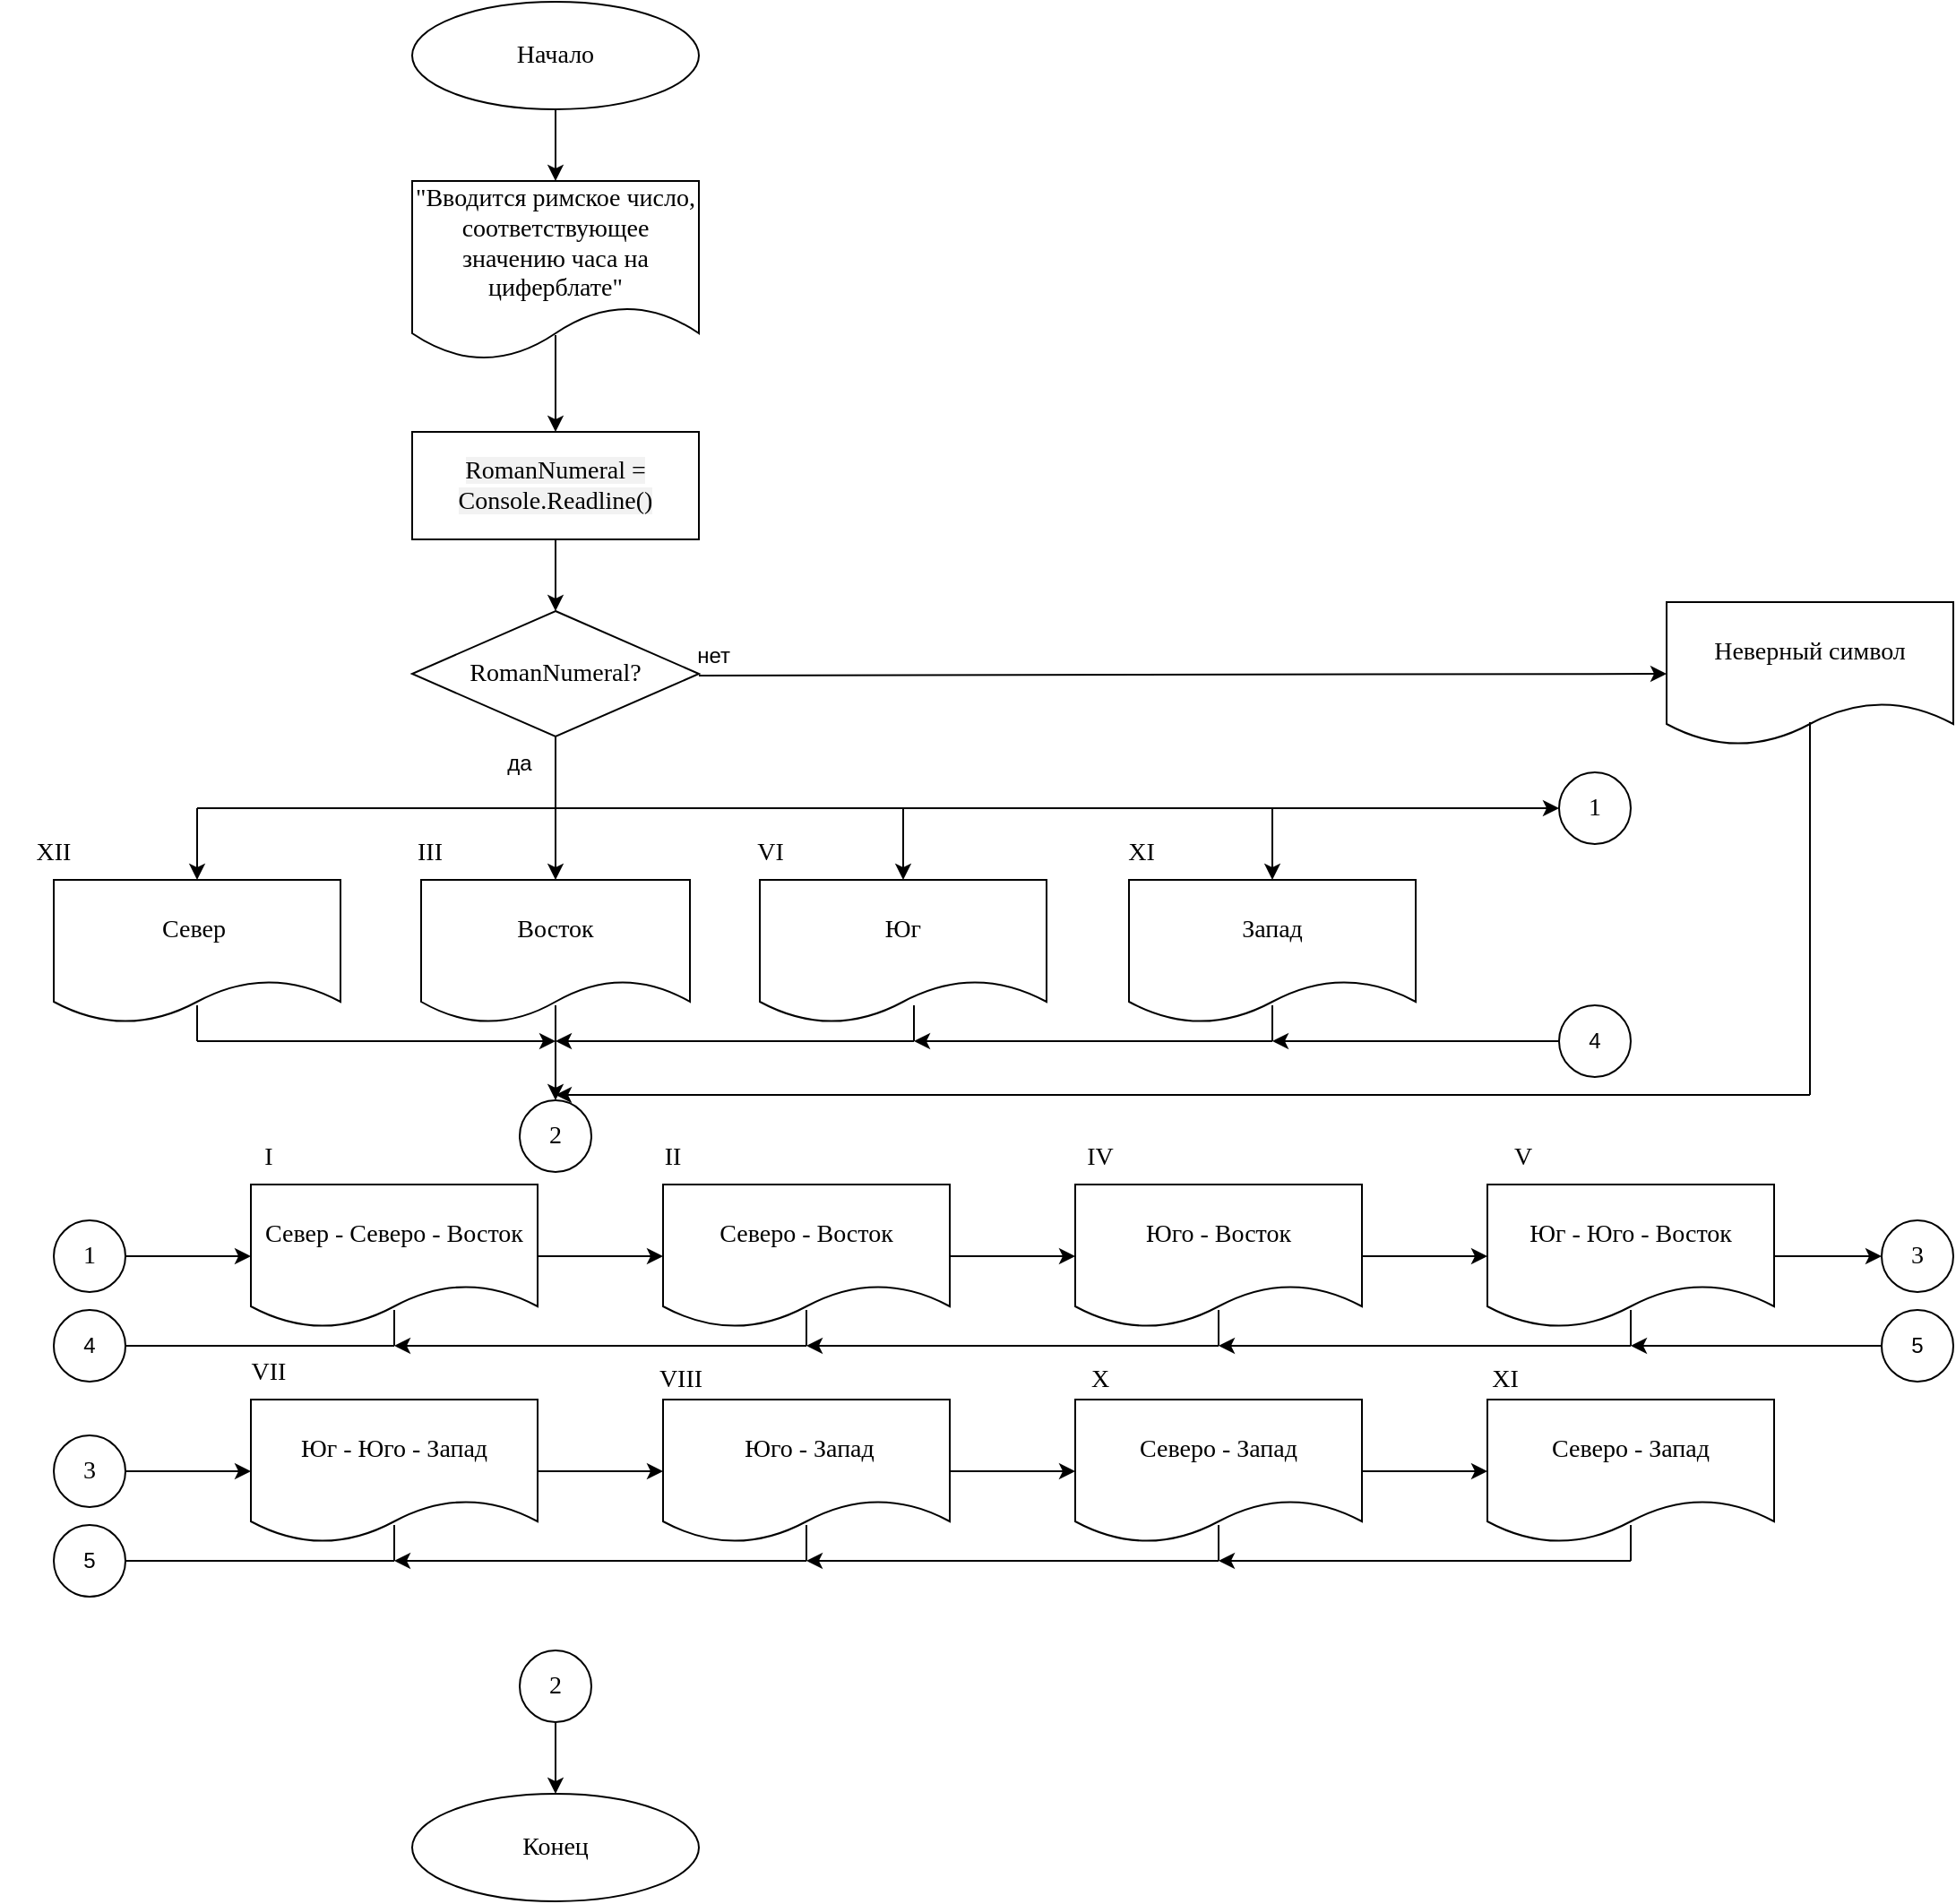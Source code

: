 <mxfile version="26.0.5">
  <diagram name="Страница — 1" id="jNJPfbgmDTmKU45l6zFW">
    <mxGraphModel dx="2241" dy="769" grid="1" gridSize="10" guides="1" tooltips="1" connect="1" arrows="1" fold="1" page="1" pageScale="1" pageWidth="827" pageHeight="1169" math="0" shadow="0">
      <root>
        <mxCell id="0" />
        <mxCell id="1" parent="0" />
        <mxCell id="2x892HhlaghSRIfymsy8-1" value="Начало" style="ellipse;whiteSpace=wrap;html=1;fontFamily=Times New Roman;fontSize=14;" parent="1" vertex="1">
          <mxGeometry x="160" y="40" width="160" height="60" as="geometry" />
        </mxCell>
        <mxCell id="2x892HhlaghSRIfymsy8-2" value="&lt;p class=&quot;MsoNormal&quot;&gt;&lt;span&gt;&quot;&lt;font&gt;Вводится римское число, соответствующее значению часа на циферблате&quot;&lt;/font&gt;&lt;/span&gt;&lt;/p&gt;" style="shape=document;whiteSpace=wrap;html=1;boundedLbl=1;fontFamily=Times New Roman;fontSize=14;" parent="1" vertex="1">
          <mxGeometry x="160" y="140" width="160" height="100" as="geometry" />
        </mxCell>
        <mxCell id="2x892HhlaghSRIfymsy8-3" value="&lt;span style=&quot;text-align: start; white-space-collapse: preserve; background-color: rgba(0, 0, 0, 0.05);&quot;&gt;&lt;font&gt;RomanNumeral =&lt;/font&gt;&lt;/span&gt;&lt;div&gt;&lt;span style=&quot;text-align: start; white-space-collapse: preserve; background-color: rgba(0, 0, 0, 0.05);&quot;&gt;&lt;font&gt;Console.Readline()&lt;/font&gt;&lt;/span&gt;&lt;/div&gt;" style="rounded=0;whiteSpace=wrap;html=1;fontFamily=Times New Roman;fontSize=14;" parent="1" vertex="1">
          <mxGeometry x="160" y="280" width="160" height="60" as="geometry" />
        </mxCell>
        <mxCell id="2x892HhlaghSRIfymsy8-4" value="RomanNumeral?" style="rhombus;whiteSpace=wrap;html=1;fontFamily=Times New Roman;fontSize=14;" parent="1" vertex="1">
          <mxGeometry x="160" y="380" width="160" height="70" as="geometry" />
        </mxCell>
        <mxCell id="2x892HhlaghSRIfymsy8-5" value="Восток" style="shape=document;whiteSpace=wrap;html=1;boundedLbl=1;fontFamily=Times New Roman;fontSize=14;" parent="1" vertex="1">
          <mxGeometry x="165" y="530" width="150" height="80" as="geometry" />
        </mxCell>
        <mxCell id="2x892HhlaghSRIfymsy8-6" value="Север&amp;nbsp;" style="shape=document;whiteSpace=wrap;html=1;boundedLbl=1;fontFamily=Times New Roman;fontSize=14;" parent="1" vertex="1">
          <mxGeometry x="-40" y="530" width="160" height="80" as="geometry" />
        </mxCell>
        <mxCell id="2x892HhlaghSRIfymsy8-7" value="Юг" style="shape=document;whiteSpace=wrap;html=1;boundedLbl=1;fontFamily=Times New Roman;fontSize=14;" parent="1" vertex="1">
          <mxGeometry x="354" y="530" width="160" height="80" as="geometry" />
        </mxCell>
        <mxCell id="2x892HhlaghSRIfymsy8-8" value="Запад" style="shape=document;whiteSpace=wrap;html=1;boundedLbl=1;fontFamily=Times New Roman;fontSize=14;" parent="1" vertex="1">
          <mxGeometry x="560" y="530" width="160" height="80" as="geometry" />
        </mxCell>
        <mxCell id="2x892HhlaghSRIfymsy8-9" value="" style="endArrow=none;html=1;rounded=0;fontFamily=Times New Roman;fontSize=14;" parent="1" edge="1">
          <mxGeometry width="50" height="50" relative="1" as="geometry">
            <mxPoint x="240" y="490" as="sourcePoint" />
            <mxPoint x="240" y="450" as="targetPoint" />
          </mxGeometry>
        </mxCell>
        <mxCell id="2x892HhlaghSRIfymsy8-11" value="" style="endArrow=none;html=1;rounded=0;fontFamily=Times New Roman;fontSize=14;" parent="1" edge="1">
          <mxGeometry width="50" height="50" relative="1" as="geometry">
            <mxPoint x="40" y="490" as="sourcePoint" />
            <mxPoint x="640" y="490" as="targetPoint" />
          </mxGeometry>
        </mxCell>
        <mxCell id="2x892HhlaghSRIfymsy8-16" value="" style="endArrow=classic;html=1;rounded=0;fontFamily=Times New Roman;fontSize=14;" parent="1" target="2x892HhlaghSRIfymsy8-2" edge="1">
          <mxGeometry width="50" height="50" relative="1" as="geometry">
            <mxPoint x="240" y="100" as="sourcePoint" />
            <mxPoint x="290" y="50" as="targetPoint" />
          </mxGeometry>
        </mxCell>
        <mxCell id="2x892HhlaghSRIfymsy8-18" value="" style="endArrow=classic;html=1;rounded=0;fontFamily=Times New Roman;fontSize=14;" parent="1" target="2x892HhlaghSRIfymsy8-3" edge="1">
          <mxGeometry width="50" height="50" relative="1" as="geometry">
            <mxPoint x="240" y="226" as="sourcePoint" />
            <mxPoint x="290" y="176" as="targetPoint" />
          </mxGeometry>
        </mxCell>
        <mxCell id="2x892HhlaghSRIfymsy8-19" value="" style="endArrow=classic;html=1;rounded=0;fontFamily=Times New Roman;fontSize=14;" parent="1" target="2x892HhlaghSRIfymsy8-4" edge="1">
          <mxGeometry width="50" height="50" relative="1" as="geometry">
            <mxPoint x="240" y="340" as="sourcePoint" />
            <mxPoint x="290" y="290" as="targetPoint" />
          </mxGeometry>
        </mxCell>
        <mxCell id="2x892HhlaghSRIfymsy8-21" value="" style="endArrow=classic;html=1;rounded=0;fontFamily=Times New Roman;fontSize=14;" parent="1" target="2x892HhlaghSRIfymsy8-5" edge="1">
          <mxGeometry width="50" height="50" relative="1" as="geometry">
            <mxPoint x="240" y="490" as="sourcePoint" />
            <mxPoint x="290" y="440" as="targetPoint" />
          </mxGeometry>
        </mxCell>
        <mxCell id="2x892HhlaghSRIfymsy8-23" value="" style="endArrow=classic;html=1;rounded=0;entryX=0.5;entryY=0;entryDx=0;entryDy=0;fontFamily=Times New Roman;fontSize=14;" parent="1" target="2x892HhlaghSRIfymsy8-7" edge="1">
          <mxGeometry width="50" height="50" relative="1" as="geometry">
            <mxPoint x="434" y="490" as="sourcePoint" />
            <mxPoint x="439" y="530" as="targetPoint" />
          </mxGeometry>
        </mxCell>
        <mxCell id="2x892HhlaghSRIfymsy8-27" value="" style="endArrow=classic;html=1;rounded=0;fontFamily=Times New Roman;fontSize=14;" parent="1" target="2x892HhlaghSRIfymsy8-6" edge="1">
          <mxGeometry width="50" height="50" relative="1" as="geometry">
            <mxPoint x="40" y="490" as="sourcePoint" />
            <mxPoint x="90" y="440" as="targetPoint" />
          </mxGeometry>
        </mxCell>
        <mxCell id="2x892HhlaghSRIfymsy8-28" value="" style="endArrow=classic;html=1;rounded=0;fontFamily=Times New Roman;fontSize=14;" parent="1" target="2x892HhlaghSRIfymsy8-8" edge="1">
          <mxGeometry width="50" height="50" relative="1" as="geometry">
            <mxPoint x="640" y="490" as="sourcePoint" />
            <mxPoint x="690" y="440" as="targetPoint" />
          </mxGeometry>
        </mxCell>
        <mxCell id="2x892HhlaghSRIfymsy8-29" value="XII" style="text;html=1;align=center;verticalAlign=middle;whiteSpace=wrap;rounded=0;fontFamily=Times New Roman;fontSize=14;" parent="1" vertex="1">
          <mxGeometry x="-70" y="500" width="60" height="30" as="geometry" />
        </mxCell>
        <mxCell id="2x892HhlaghSRIfymsy8-30" value="III" style="text;html=1;align=center;verticalAlign=middle;whiteSpace=wrap;rounded=0;fontFamily=Times New Roman;fontSize=14;" parent="1" vertex="1">
          <mxGeometry x="140" y="500" width="60" height="30" as="geometry" />
        </mxCell>
        <mxCell id="2x892HhlaghSRIfymsy8-31" value="VI" style="text;html=1;align=center;verticalAlign=middle;whiteSpace=wrap;rounded=0;fontFamily=Times New Roman;fontSize=14;" parent="1" vertex="1">
          <mxGeometry x="330" y="500" width="60" height="30" as="geometry" />
        </mxCell>
        <mxCell id="2x892HhlaghSRIfymsy8-32" value="XI" style="text;html=1;align=center;verticalAlign=middle;whiteSpace=wrap;rounded=0;fontFamily=Times New Roman;fontSize=14;" parent="1" vertex="1">
          <mxGeometry x="537" y="500" width="60" height="30" as="geometry" />
        </mxCell>
        <mxCell id="69vqVkT_wPmjHlMa8236-1" value="" style="endArrow=classic;html=1;rounded=0;fontFamily=Times New Roman;fontSize=14;" parent="1" edge="1">
          <mxGeometry width="50" height="50" relative="1" as="geometry">
            <mxPoint x="640" y="490" as="sourcePoint" />
            <mxPoint x="800" y="490" as="targetPoint" />
          </mxGeometry>
        </mxCell>
        <mxCell id="69vqVkT_wPmjHlMa8236-2" value="1" style="ellipse;whiteSpace=wrap;html=1;aspect=fixed;fontFamily=Times New Roman;fontSize=14;" parent="1" vertex="1">
          <mxGeometry x="800" y="470" width="40" height="40" as="geometry" />
        </mxCell>
        <mxCell id="69vqVkT_wPmjHlMa8236-3" value="1" style="ellipse;whiteSpace=wrap;html=1;aspect=fixed;fontFamily=Times New Roman;fontSize=14;" parent="1" vertex="1">
          <mxGeometry x="-40" y="720" width="40" height="40" as="geometry" />
        </mxCell>
        <mxCell id="69vqVkT_wPmjHlMa8236-4" value="Север - Северо - Восток" style="shape=document;whiteSpace=wrap;html=1;boundedLbl=1;fontFamily=Times New Roman;fontSize=14;" parent="1" vertex="1">
          <mxGeometry x="70" y="700" width="160" height="80" as="geometry" />
        </mxCell>
        <mxCell id="69vqVkT_wPmjHlMa8236-5" value="" style="endArrow=classic;html=1;rounded=0;entryX=0;entryY=0.5;entryDx=0;entryDy=0;fontFamily=Times New Roman;fontSize=14;" parent="1" target="69vqVkT_wPmjHlMa8236-4" edge="1">
          <mxGeometry width="50" height="50" relative="1" as="geometry">
            <mxPoint y="740" as="sourcePoint" />
            <mxPoint x="50" y="690" as="targetPoint" />
          </mxGeometry>
        </mxCell>
        <mxCell id="69vqVkT_wPmjHlMa8236-20" value="" style="edgeStyle=orthogonalEdgeStyle;rounded=0;orthogonalLoop=1;jettySize=auto;html=1;fontFamily=Times New Roman;fontSize=14;" parent="1" source="69vqVkT_wPmjHlMa8236-6" target="69vqVkT_wPmjHlMa8236-19" edge="1">
          <mxGeometry relative="1" as="geometry" />
        </mxCell>
        <mxCell id="69vqVkT_wPmjHlMa8236-6" value="Северо - Восток" style="shape=document;whiteSpace=wrap;html=1;boundedLbl=1;fontFamily=Times New Roman;fontSize=14;" parent="1" vertex="1">
          <mxGeometry x="300" y="700" width="160" height="80" as="geometry" />
        </mxCell>
        <mxCell id="69vqVkT_wPmjHlMa8236-7" value="" style="endArrow=classic;html=1;rounded=0;entryX=0;entryY=0.5;entryDx=0;entryDy=0;fontFamily=Times New Roman;fontSize=14;" parent="1" target="69vqVkT_wPmjHlMa8236-6" edge="1">
          <mxGeometry width="50" height="50" relative="1" as="geometry">
            <mxPoint x="230" y="740" as="sourcePoint" />
            <mxPoint x="280" y="690" as="targetPoint" />
          </mxGeometry>
        </mxCell>
        <mxCell id="69vqVkT_wPmjHlMa8236-8" value="" style="endArrow=classic;html=1;rounded=0;fontFamily=Times New Roman;fontSize=14;entryX=0.5;entryY=0;entryDx=0;entryDy=0;" parent="1" edge="1" target="69vqVkT_wPmjHlMa8236-9">
          <mxGeometry width="50" height="50" relative="1" as="geometry">
            <mxPoint x="240" y="600" as="sourcePoint" />
            <mxPoint x="240" y="640" as="targetPoint" />
          </mxGeometry>
        </mxCell>
        <mxCell id="69vqVkT_wPmjHlMa8236-9" value="2" style="ellipse;whiteSpace=wrap;html=1;aspect=fixed;fontFamily=Times New Roman;fontSize=14;" parent="1" vertex="1">
          <mxGeometry x="220" y="653" width="40" height="40" as="geometry" />
        </mxCell>
        <mxCell id="69vqVkT_wPmjHlMa8236-11" value="" style="endArrow=none;html=1;rounded=0;fontFamily=Times New Roman;fontSize=14;" parent="1" edge="1">
          <mxGeometry width="50" height="50" relative="1" as="geometry">
            <mxPoint x="40" y="620" as="sourcePoint" />
            <mxPoint x="40" y="600" as="targetPoint" />
          </mxGeometry>
        </mxCell>
        <mxCell id="69vqVkT_wPmjHlMa8236-12" value="" style="endArrow=none;html=1;rounded=0;fontFamily=Times New Roman;fontSize=14;" parent="1" edge="1">
          <mxGeometry width="50" height="50" relative="1" as="geometry">
            <mxPoint x="440" y="620" as="sourcePoint" />
            <mxPoint x="440" y="600" as="targetPoint" />
          </mxGeometry>
        </mxCell>
        <mxCell id="69vqVkT_wPmjHlMa8236-13" value="" style="endArrow=none;html=1;rounded=0;fontFamily=Times New Roman;fontSize=14;" parent="1" edge="1">
          <mxGeometry width="50" height="50" relative="1" as="geometry">
            <mxPoint x="640" y="620" as="sourcePoint" />
            <mxPoint x="640" y="600" as="targetPoint" />
          </mxGeometry>
        </mxCell>
        <mxCell id="69vqVkT_wPmjHlMa8236-15" value="" style="endArrow=classic;html=1;rounded=0;fontFamily=Times New Roman;fontSize=14;" parent="1" edge="1">
          <mxGeometry width="50" height="50" relative="1" as="geometry">
            <mxPoint x="40" y="620" as="sourcePoint" />
            <mxPoint x="240" y="620" as="targetPoint" />
          </mxGeometry>
        </mxCell>
        <mxCell id="69vqVkT_wPmjHlMa8236-17" value="" style="endArrow=classic;html=1;rounded=0;fontFamily=Times New Roman;fontSize=14;" parent="1" edge="1">
          <mxGeometry width="50" height="50" relative="1" as="geometry">
            <mxPoint x="640" y="620" as="sourcePoint" />
            <mxPoint x="440" y="620" as="targetPoint" />
          </mxGeometry>
        </mxCell>
        <mxCell id="69vqVkT_wPmjHlMa8236-18" value="" style="endArrow=classic;html=1;rounded=0;fontFamily=Times New Roman;fontSize=14;" parent="1" edge="1">
          <mxGeometry width="50" height="50" relative="1" as="geometry">
            <mxPoint x="440" y="620" as="sourcePoint" />
            <mxPoint x="240" y="620" as="targetPoint" />
          </mxGeometry>
        </mxCell>
        <mxCell id="69vqVkT_wPmjHlMa8236-22" value="" style="edgeStyle=orthogonalEdgeStyle;rounded=0;orthogonalLoop=1;jettySize=auto;html=1;fontFamily=Times New Roman;fontSize=14;" parent="1" source="69vqVkT_wPmjHlMa8236-19" target="69vqVkT_wPmjHlMa8236-21" edge="1">
          <mxGeometry relative="1" as="geometry" />
        </mxCell>
        <mxCell id="69vqVkT_wPmjHlMa8236-19" value="Юго - Восток" style="shape=document;whiteSpace=wrap;html=1;boundedLbl=1;fontFamily=Times New Roman;fontSize=14;" parent="1" vertex="1">
          <mxGeometry x="530" y="700" width="160" height="80" as="geometry" />
        </mxCell>
        <mxCell id="69vqVkT_wPmjHlMa8236-24" value="" style="edgeStyle=orthogonalEdgeStyle;rounded=0;orthogonalLoop=1;jettySize=auto;html=1;fontFamily=Times New Roman;fontSize=14;" parent="1" source="69vqVkT_wPmjHlMa8236-21" target="69vqVkT_wPmjHlMa8236-23" edge="1">
          <mxGeometry relative="1" as="geometry" />
        </mxCell>
        <mxCell id="69vqVkT_wPmjHlMa8236-21" value="Юг - Юго - Восток" style="shape=document;whiteSpace=wrap;html=1;boundedLbl=1;fontFamily=Times New Roman;fontSize=14;" parent="1" vertex="1">
          <mxGeometry x="760" y="700" width="160" height="80" as="geometry" />
        </mxCell>
        <mxCell id="69vqVkT_wPmjHlMa8236-23" value="3" style="ellipse;whiteSpace=wrap;html=1;aspect=fixed;fontFamily=Times New Roman;fontSize=14;" parent="1" vertex="1">
          <mxGeometry x="980" y="720" width="40" height="40" as="geometry" />
        </mxCell>
        <mxCell id="69vqVkT_wPmjHlMa8236-27" value="" style="edgeStyle=orthogonalEdgeStyle;rounded=0;orthogonalLoop=1;jettySize=auto;html=1;fontFamily=Times New Roman;fontSize=14;" parent="1" source="69vqVkT_wPmjHlMa8236-25" target="69vqVkT_wPmjHlMa8236-26" edge="1">
          <mxGeometry relative="1" as="geometry" />
        </mxCell>
        <mxCell id="69vqVkT_wPmjHlMa8236-25" value="3" style="ellipse;whiteSpace=wrap;html=1;aspect=fixed;fontFamily=Times New Roman;fontSize=14;" parent="1" vertex="1">
          <mxGeometry x="-40" y="840" width="40" height="40" as="geometry" />
        </mxCell>
        <mxCell id="69vqVkT_wPmjHlMa8236-29" value="" style="edgeStyle=orthogonalEdgeStyle;rounded=0;orthogonalLoop=1;jettySize=auto;html=1;fontFamily=Times New Roman;fontSize=14;" parent="1" source="69vqVkT_wPmjHlMa8236-26" target="69vqVkT_wPmjHlMa8236-28" edge="1">
          <mxGeometry relative="1" as="geometry" />
        </mxCell>
        <mxCell id="69vqVkT_wPmjHlMa8236-26" value="Юг - Юго - Запад" style="shape=document;whiteSpace=wrap;html=1;boundedLbl=1;fontFamily=Times New Roman;fontSize=14;" parent="1" vertex="1">
          <mxGeometry x="70" y="820" width="160" height="80" as="geometry" />
        </mxCell>
        <mxCell id="69vqVkT_wPmjHlMa8236-31" value="" style="edgeStyle=orthogonalEdgeStyle;rounded=0;orthogonalLoop=1;jettySize=auto;html=1;fontFamily=Times New Roman;fontSize=14;" parent="1" source="69vqVkT_wPmjHlMa8236-28" target="69vqVkT_wPmjHlMa8236-30" edge="1">
          <mxGeometry relative="1" as="geometry" />
        </mxCell>
        <mxCell id="69vqVkT_wPmjHlMa8236-28" value="&amp;nbsp;Юго - Запад" style="shape=document;whiteSpace=wrap;html=1;boundedLbl=1;fontFamily=Times New Roman;fontSize=14;" parent="1" vertex="1">
          <mxGeometry x="300" y="820" width="160" height="80" as="geometry" />
        </mxCell>
        <mxCell id="69vqVkT_wPmjHlMa8236-33" value="" style="edgeStyle=orthogonalEdgeStyle;rounded=0;orthogonalLoop=1;jettySize=auto;html=1;fontFamily=Times New Roman;fontSize=14;" parent="1" source="69vqVkT_wPmjHlMa8236-30" target="69vqVkT_wPmjHlMa8236-32" edge="1">
          <mxGeometry relative="1" as="geometry" />
        </mxCell>
        <mxCell id="69vqVkT_wPmjHlMa8236-30" value="Северо - Запад" style="shape=document;whiteSpace=wrap;html=1;boundedLbl=1;fontFamily=Times New Roman;fontSize=14;" parent="1" vertex="1">
          <mxGeometry x="530" y="820" width="160" height="80" as="geometry" />
        </mxCell>
        <mxCell id="69vqVkT_wPmjHlMa8236-32" value="Северо - Запад" style="shape=document;whiteSpace=wrap;html=1;boundedLbl=1;fontFamily=Times New Roman;fontSize=14;" parent="1" vertex="1">
          <mxGeometry x="760" y="820" width="160" height="80" as="geometry" />
        </mxCell>
        <mxCell id="69vqVkT_wPmjHlMa8236-34" value="" style="endArrow=none;html=1;rounded=0;fontFamily=Times New Roman;fontSize=14;" parent="1" edge="1">
          <mxGeometry width="50" height="50" relative="1" as="geometry">
            <mxPoint x="150" y="790" as="sourcePoint" />
            <mxPoint x="150" y="770" as="targetPoint" />
          </mxGeometry>
        </mxCell>
        <mxCell id="69vqVkT_wPmjHlMa8236-35" value="" style="endArrow=none;html=1;rounded=0;fontFamily=Times New Roman;fontSize=14;" parent="1" edge="1">
          <mxGeometry width="50" height="50" relative="1" as="geometry">
            <mxPoint x="380" y="790" as="sourcePoint" />
            <mxPoint x="380" y="770" as="targetPoint" />
          </mxGeometry>
        </mxCell>
        <mxCell id="69vqVkT_wPmjHlMa8236-36" value="" style="endArrow=none;html=1;rounded=0;fontFamily=Times New Roman;fontSize=14;" parent="1" edge="1">
          <mxGeometry width="50" height="50" relative="1" as="geometry">
            <mxPoint x="610" y="790" as="sourcePoint" />
            <mxPoint x="610" y="770" as="targetPoint" />
          </mxGeometry>
        </mxCell>
        <mxCell id="69vqVkT_wPmjHlMa8236-37" value="" style="endArrow=none;html=1;rounded=0;fontFamily=Times New Roman;fontSize=14;" parent="1" edge="1">
          <mxGeometry width="50" height="50" relative="1" as="geometry">
            <mxPoint x="840" y="790" as="sourcePoint" />
            <mxPoint x="840" y="770" as="targetPoint" />
          </mxGeometry>
        </mxCell>
        <mxCell id="69vqVkT_wPmjHlMa8236-38" value="" style="endArrow=classic;html=1;rounded=0;fontFamily=Times New Roman;fontSize=14;" parent="1" edge="1">
          <mxGeometry width="50" height="50" relative="1" as="geometry">
            <mxPoint x="840" y="790" as="sourcePoint" />
            <mxPoint x="610" y="790" as="targetPoint" />
          </mxGeometry>
        </mxCell>
        <mxCell id="69vqVkT_wPmjHlMa8236-39" value="" style="endArrow=classic;html=1;rounded=0;fontFamily=Times New Roman;fontSize=14;" parent="1" edge="1">
          <mxGeometry width="50" height="50" relative="1" as="geometry">
            <mxPoint x="610" y="790" as="sourcePoint" />
            <mxPoint x="380" y="790" as="targetPoint" />
          </mxGeometry>
        </mxCell>
        <mxCell id="69vqVkT_wPmjHlMa8236-40" value="" style="endArrow=classic;html=1;rounded=0;fontFamily=Times New Roman;fontSize=14;" parent="1" edge="1">
          <mxGeometry width="50" height="50" relative="1" as="geometry">
            <mxPoint x="380" y="790" as="sourcePoint" />
            <mxPoint x="150" y="790" as="targetPoint" />
          </mxGeometry>
        </mxCell>
        <mxCell id="69vqVkT_wPmjHlMa8236-42" value="" style="endArrow=none;html=1;rounded=0;fontFamily=Times New Roman;fontSize=14;" parent="1" edge="1">
          <mxGeometry width="50" height="50" relative="1" as="geometry">
            <mxPoint x="150" y="910" as="sourcePoint" />
            <mxPoint x="150" y="890" as="targetPoint" />
          </mxGeometry>
        </mxCell>
        <mxCell id="69vqVkT_wPmjHlMa8236-43" value="" style="endArrow=none;html=1;rounded=0;fontFamily=Times New Roman;fontSize=14;" parent="1" edge="1">
          <mxGeometry width="50" height="50" relative="1" as="geometry">
            <mxPoint x="380" y="910" as="sourcePoint" />
            <mxPoint x="380" y="890" as="targetPoint" />
          </mxGeometry>
        </mxCell>
        <mxCell id="69vqVkT_wPmjHlMa8236-44" value="" style="endArrow=none;html=1;rounded=0;fontFamily=Times New Roman;fontSize=14;" parent="1" edge="1">
          <mxGeometry width="50" height="50" relative="1" as="geometry">
            <mxPoint x="610" y="910" as="sourcePoint" />
            <mxPoint x="610" y="890" as="targetPoint" />
          </mxGeometry>
        </mxCell>
        <mxCell id="69vqVkT_wPmjHlMa8236-45" value="" style="endArrow=none;html=1;rounded=0;fontFamily=Times New Roman;fontSize=14;" parent="1" edge="1">
          <mxGeometry width="50" height="50" relative="1" as="geometry">
            <mxPoint x="840" y="910" as="sourcePoint" />
            <mxPoint x="840" y="890" as="targetPoint" />
          </mxGeometry>
        </mxCell>
        <mxCell id="69vqVkT_wPmjHlMa8236-46" value="" style="endArrow=classic;html=1;rounded=0;fontFamily=Times New Roman;fontSize=14;" parent="1" edge="1">
          <mxGeometry width="50" height="50" relative="1" as="geometry">
            <mxPoint x="840" y="910" as="sourcePoint" />
            <mxPoint x="610" y="910" as="targetPoint" />
          </mxGeometry>
        </mxCell>
        <mxCell id="69vqVkT_wPmjHlMa8236-47" value="" style="endArrow=classic;html=1;rounded=0;fontFamily=Times New Roman;fontSize=14;" parent="1" edge="1">
          <mxGeometry width="50" height="50" relative="1" as="geometry">
            <mxPoint x="610" y="910" as="sourcePoint" />
            <mxPoint x="380" y="910" as="targetPoint" />
          </mxGeometry>
        </mxCell>
        <mxCell id="69vqVkT_wPmjHlMa8236-48" value="" style="endArrow=classic;html=1;rounded=0;fontFamily=Times New Roman;fontSize=14;" parent="1" edge="1">
          <mxGeometry width="50" height="50" relative="1" as="geometry">
            <mxPoint x="380" y="910" as="sourcePoint" />
            <mxPoint x="150" y="910" as="targetPoint" />
          </mxGeometry>
        </mxCell>
        <mxCell id="69vqVkT_wPmjHlMa8236-50" value="I" style="text;html=1;align=center;verticalAlign=middle;whiteSpace=wrap;rounded=0;fontFamily=Times New Roman;fontSize=14;" parent="1" vertex="1">
          <mxGeometry x="50" y="670" width="60" height="30" as="geometry" />
        </mxCell>
        <mxCell id="69vqVkT_wPmjHlMa8236-52" value="II" style="text;html=1;align=center;verticalAlign=middle;resizable=0;points=[];autosize=1;strokeColor=none;fillColor=none;fontFamily=Times New Roman;fontSize=14;" parent="1" vertex="1">
          <mxGeometry x="290" y="670" width="30" height="30" as="geometry" />
        </mxCell>
        <mxCell id="69vqVkT_wPmjHlMa8236-53" value="IV" style="text;html=1;align=center;verticalAlign=middle;whiteSpace=wrap;rounded=0;fontFamily=Times New Roman;fontSize=14;" parent="1" vertex="1">
          <mxGeometry x="514" y="670" width="60" height="30" as="geometry" />
        </mxCell>
        <mxCell id="69vqVkT_wPmjHlMa8236-54" value="V" style="text;html=1;align=center;verticalAlign=middle;whiteSpace=wrap;rounded=0;fontFamily=Times New Roman;fontSize=14;" parent="1" vertex="1">
          <mxGeometry x="750" y="670" width="60" height="30" as="geometry" />
        </mxCell>
        <mxCell id="69vqVkT_wPmjHlMa8236-55" value="VII" style="text;html=1;align=center;verticalAlign=middle;whiteSpace=wrap;rounded=0;fontFamily=Times New Roman;fontSize=14;" parent="1" vertex="1">
          <mxGeometry x="50" y="790" width="60" height="30" as="geometry" />
        </mxCell>
        <mxCell id="69vqVkT_wPmjHlMa8236-56" value="VIII" style="text;html=1;align=center;verticalAlign=middle;whiteSpace=wrap;rounded=0;fontFamily=Times New Roman;fontSize=14;" parent="1" vertex="1">
          <mxGeometry x="280" y="794" width="60" height="30" as="geometry" />
        </mxCell>
        <mxCell id="69vqVkT_wPmjHlMa8236-57" value="X" style="text;html=1;align=center;verticalAlign=middle;whiteSpace=wrap;rounded=0;fontFamily=Times New Roman;fontSize=14;" parent="1" vertex="1">
          <mxGeometry x="514" y="794" width="60" height="30" as="geometry" />
        </mxCell>
        <mxCell id="69vqVkT_wPmjHlMa8236-58" value="XI" style="text;html=1;align=center;verticalAlign=middle;whiteSpace=wrap;rounded=0;fontFamily=Times New Roman;fontSize=14;" parent="1" vertex="1">
          <mxGeometry x="740" y="794" width="60" height="30" as="geometry" />
        </mxCell>
        <mxCell id="69vqVkT_wPmjHlMa8236-59" value="2" style="ellipse;whiteSpace=wrap;html=1;aspect=fixed;fontFamily=Times New Roman;fontSize=14;" parent="1" vertex="1">
          <mxGeometry x="220" y="960" width="40" height="40" as="geometry" />
        </mxCell>
        <mxCell id="69vqVkT_wPmjHlMa8236-60" value="" style="endArrow=classic;html=1;rounded=0;fontFamily=Times New Roman;fontSize=14;" parent="1" edge="1">
          <mxGeometry width="50" height="50" relative="1" as="geometry">
            <mxPoint x="240" y="1000" as="sourcePoint" />
            <mxPoint x="240" y="1040" as="targetPoint" />
          </mxGeometry>
        </mxCell>
        <mxCell id="69vqVkT_wPmjHlMa8236-61" value="Конец" style="ellipse;whiteSpace=wrap;html=1;fontFamily=Times New Roman;fontSize=14;" parent="1" vertex="1">
          <mxGeometry x="160" y="1040" width="160" height="60" as="geometry" />
        </mxCell>
        <mxCell id="69vqVkT_wPmjHlMa8236-66" value="" style="endArrow=classic;html=1;rounded=0;" parent="1" edge="1">
          <mxGeometry width="50" height="50" relative="1" as="geometry">
            <mxPoint x="820" y="620" as="sourcePoint" />
            <mxPoint x="640" y="620" as="targetPoint" />
          </mxGeometry>
        </mxCell>
        <mxCell id="69vqVkT_wPmjHlMa8236-67" value="" style="endArrow=none;html=1;rounded=0;" parent="1" edge="1">
          <mxGeometry width="50" height="50" relative="1" as="geometry">
            <mxPoint y="790" as="sourcePoint" />
            <mxPoint x="150" y="790" as="targetPoint" />
          </mxGeometry>
        </mxCell>
        <mxCell id="69vqVkT_wPmjHlMa8236-68" value="" style="endArrow=none;html=1;rounded=0;" parent="1" edge="1">
          <mxGeometry width="50" height="50" relative="1" as="geometry">
            <mxPoint x="-20" y="910" as="sourcePoint" />
            <mxPoint x="150" y="910" as="targetPoint" />
          </mxGeometry>
        </mxCell>
        <mxCell id="69vqVkT_wPmjHlMa8236-69" value="" style="endArrow=classic;html=1;rounded=0;" parent="1" edge="1">
          <mxGeometry width="50" height="50" relative="1" as="geometry">
            <mxPoint x="1000" y="790" as="sourcePoint" />
            <mxPoint x="840" y="790" as="targetPoint" />
          </mxGeometry>
        </mxCell>
        <mxCell id="6biEKYgZ3R6q3eRvqjgb-1" value="4" style="ellipse;whiteSpace=wrap;html=1;aspect=fixed;" vertex="1" parent="1">
          <mxGeometry x="-40" y="770" width="40" height="40" as="geometry" />
        </mxCell>
        <mxCell id="6biEKYgZ3R6q3eRvqjgb-3" value="4" style="ellipse;whiteSpace=wrap;html=1;aspect=fixed;" vertex="1" parent="1">
          <mxGeometry x="800" y="600" width="40" height="40" as="geometry" />
        </mxCell>
        <mxCell id="6biEKYgZ3R6q3eRvqjgb-4" value="5" style="ellipse;whiteSpace=wrap;html=1;aspect=fixed;" vertex="1" parent="1">
          <mxGeometry x="-40" y="890" width="40" height="40" as="geometry" />
        </mxCell>
        <mxCell id="6biEKYgZ3R6q3eRvqjgb-5" value="5" style="ellipse;whiteSpace=wrap;html=1;aspect=fixed;" vertex="1" parent="1">
          <mxGeometry x="980" y="770" width="40" height="40" as="geometry" />
        </mxCell>
        <mxCell id="6biEKYgZ3R6q3eRvqjgb-6" value="Неверный символ" style="shape=document;whiteSpace=wrap;html=1;boundedLbl=1;fontFamily=Times New Roman;fontSize=14;" vertex="1" parent="1">
          <mxGeometry x="860" y="375" width="160" height="80" as="geometry" />
        </mxCell>
        <mxCell id="6biEKYgZ3R6q3eRvqjgb-7" value="" style="endArrow=classic;html=1;rounded=0;entryX=0;entryY=0.5;entryDx=0;entryDy=0;" edge="1" parent="1" target="6biEKYgZ3R6q3eRvqjgb-6">
          <mxGeometry width="50" height="50" relative="1" as="geometry">
            <mxPoint x="320" y="416" as="sourcePoint" />
            <mxPoint x="370" y="366" as="targetPoint" />
          </mxGeometry>
        </mxCell>
        <mxCell id="6biEKYgZ3R6q3eRvqjgb-8" value="" style="endArrow=none;html=1;rounded=0;" edge="1" parent="1">
          <mxGeometry width="50" height="50" relative="1" as="geometry">
            <mxPoint x="940" y="650" as="sourcePoint" />
            <mxPoint x="940" y="442" as="targetPoint" />
          </mxGeometry>
        </mxCell>
        <mxCell id="6biEKYgZ3R6q3eRvqjgb-11" value="" style="endArrow=classic;html=1;rounded=0;" edge="1" parent="1">
          <mxGeometry width="50" height="50" relative="1" as="geometry">
            <mxPoint x="940" y="650" as="sourcePoint" />
            <mxPoint x="240" y="650" as="targetPoint" />
          </mxGeometry>
        </mxCell>
        <mxCell id="6biEKYgZ3R6q3eRvqjgb-12" value="нет&amp;nbsp;" style="text;html=1;align=center;verticalAlign=middle;whiteSpace=wrap;rounded=0;" vertex="1" parent="1">
          <mxGeometry x="300" y="390" width="60" height="30" as="geometry" />
        </mxCell>
        <mxCell id="6biEKYgZ3R6q3eRvqjgb-13" value="да" style="text;html=1;align=center;verticalAlign=middle;whiteSpace=wrap;rounded=0;" vertex="1" parent="1">
          <mxGeometry x="190" y="450" width="60" height="30" as="geometry" />
        </mxCell>
      </root>
    </mxGraphModel>
  </diagram>
</mxfile>
